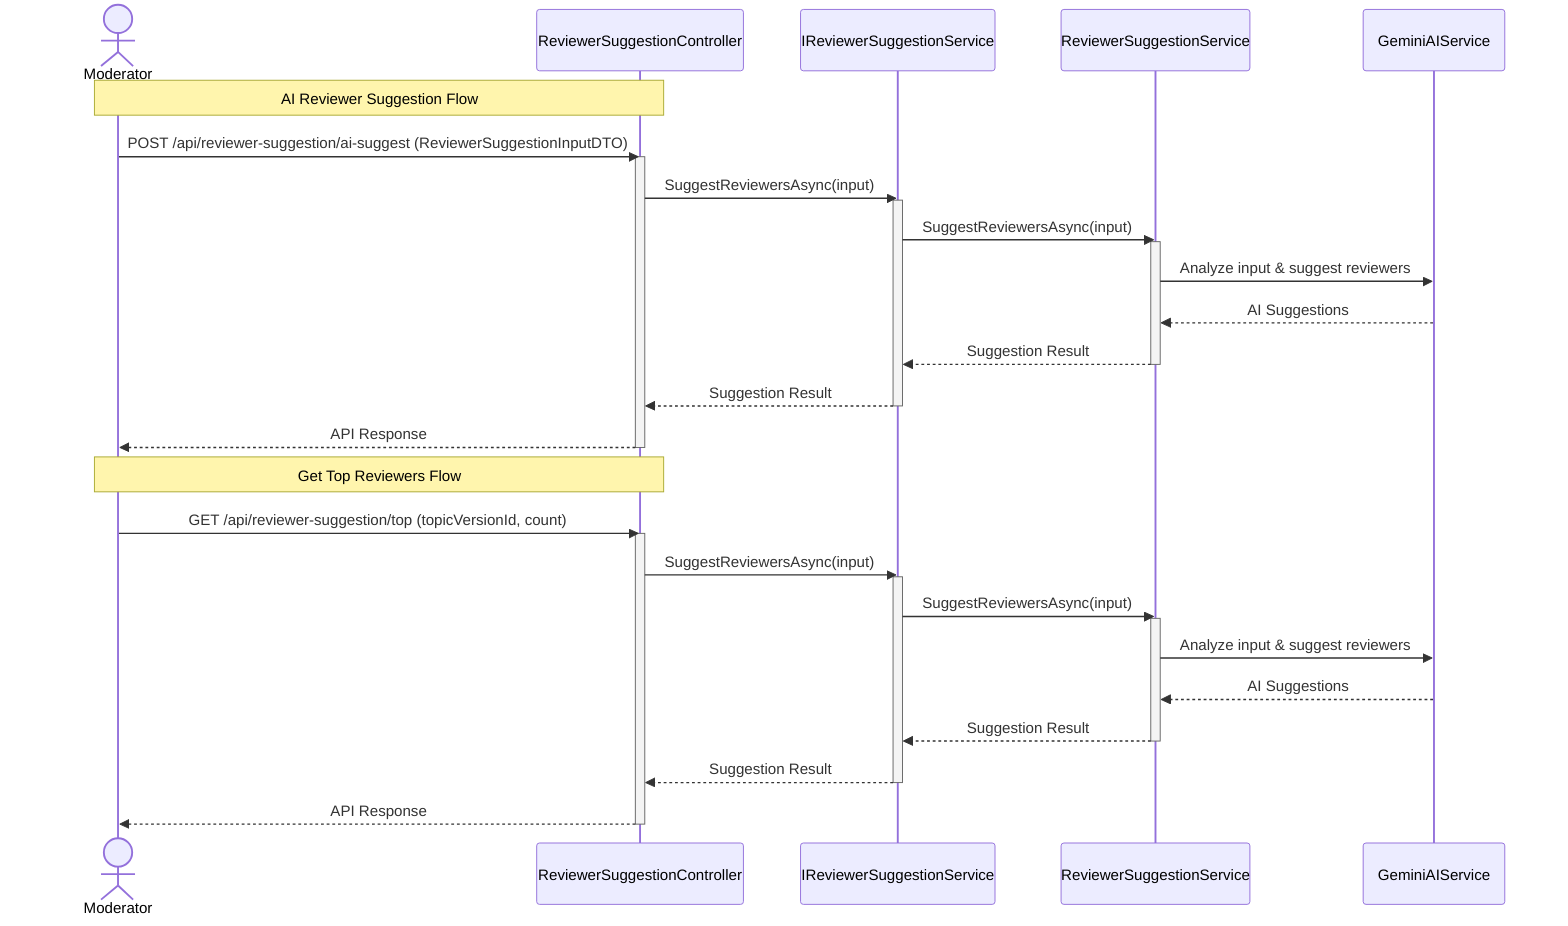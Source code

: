 sequenceDiagram
    actor Moderator
    participant ReviewerSuggestionController
    participant IReviewerSuggestionService
    participant ReviewerSuggestionService
    participant GeminiAIService

    Note over Moderator, ReviewerSuggestionController: AI Reviewer Suggestion Flow
    Moderator->>ReviewerSuggestionController: POST /api/reviewer-suggestion/ai-suggest (ReviewerSuggestionInputDTO)
    activate ReviewerSuggestionController
    ReviewerSuggestionController->>IReviewerSuggestionService: SuggestReviewersAsync(input)
    activate IReviewerSuggestionService
    IReviewerSuggestionService->>ReviewerSuggestionService: SuggestReviewersAsync(input)
    activate ReviewerSuggestionService
    ReviewerSuggestionService->>GeminiAIService: Analyze input & suggest reviewers
    GeminiAIService-->>ReviewerSuggestionService: AI Suggestions
    ReviewerSuggestionService-->>IReviewerSuggestionService: Suggestion Result
    deactivate ReviewerSuggestionService
    IReviewerSuggestionService-->>ReviewerSuggestionController: Suggestion Result
    deactivate IReviewerSuggestionService
    ReviewerSuggestionController-->>Moderator: API Response
    deactivate ReviewerSuggestionController

    Note over Moderator, ReviewerSuggestionController: Get Top Reviewers Flow
    Moderator->>ReviewerSuggestionController: GET /api/reviewer-suggestion/top (topicVersionId, count)
    activate ReviewerSuggestionController
    ReviewerSuggestionController->>IReviewerSuggestionService: SuggestReviewersAsync(input)
    activate IReviewerSuggestionService
    IReviewerSuggestionService->>ReviewerSuggestionService: SuggestReviewersAsync(input)
    activate ReviewerSuggestionService
    ReviewerSuggestionService->>GeminiAIService: Analyze input & suggest reviewers
    GeminiAIService-->>ReviewerSuggestionService: AI Suggestions
    ReviewerSuggestionService-->>IReviewerSuggestionService: Suggestion Result
    deactivate ReviewerSuggestionService
    IReviewerSuggestionService-->>ReviewerSuggestionController: Suggestion Result
    deactivate IReviewerSuggestionService
    ReviewerSuggestionController-->>Moderator: API Response
    deactivate ReviewerSuggestionController